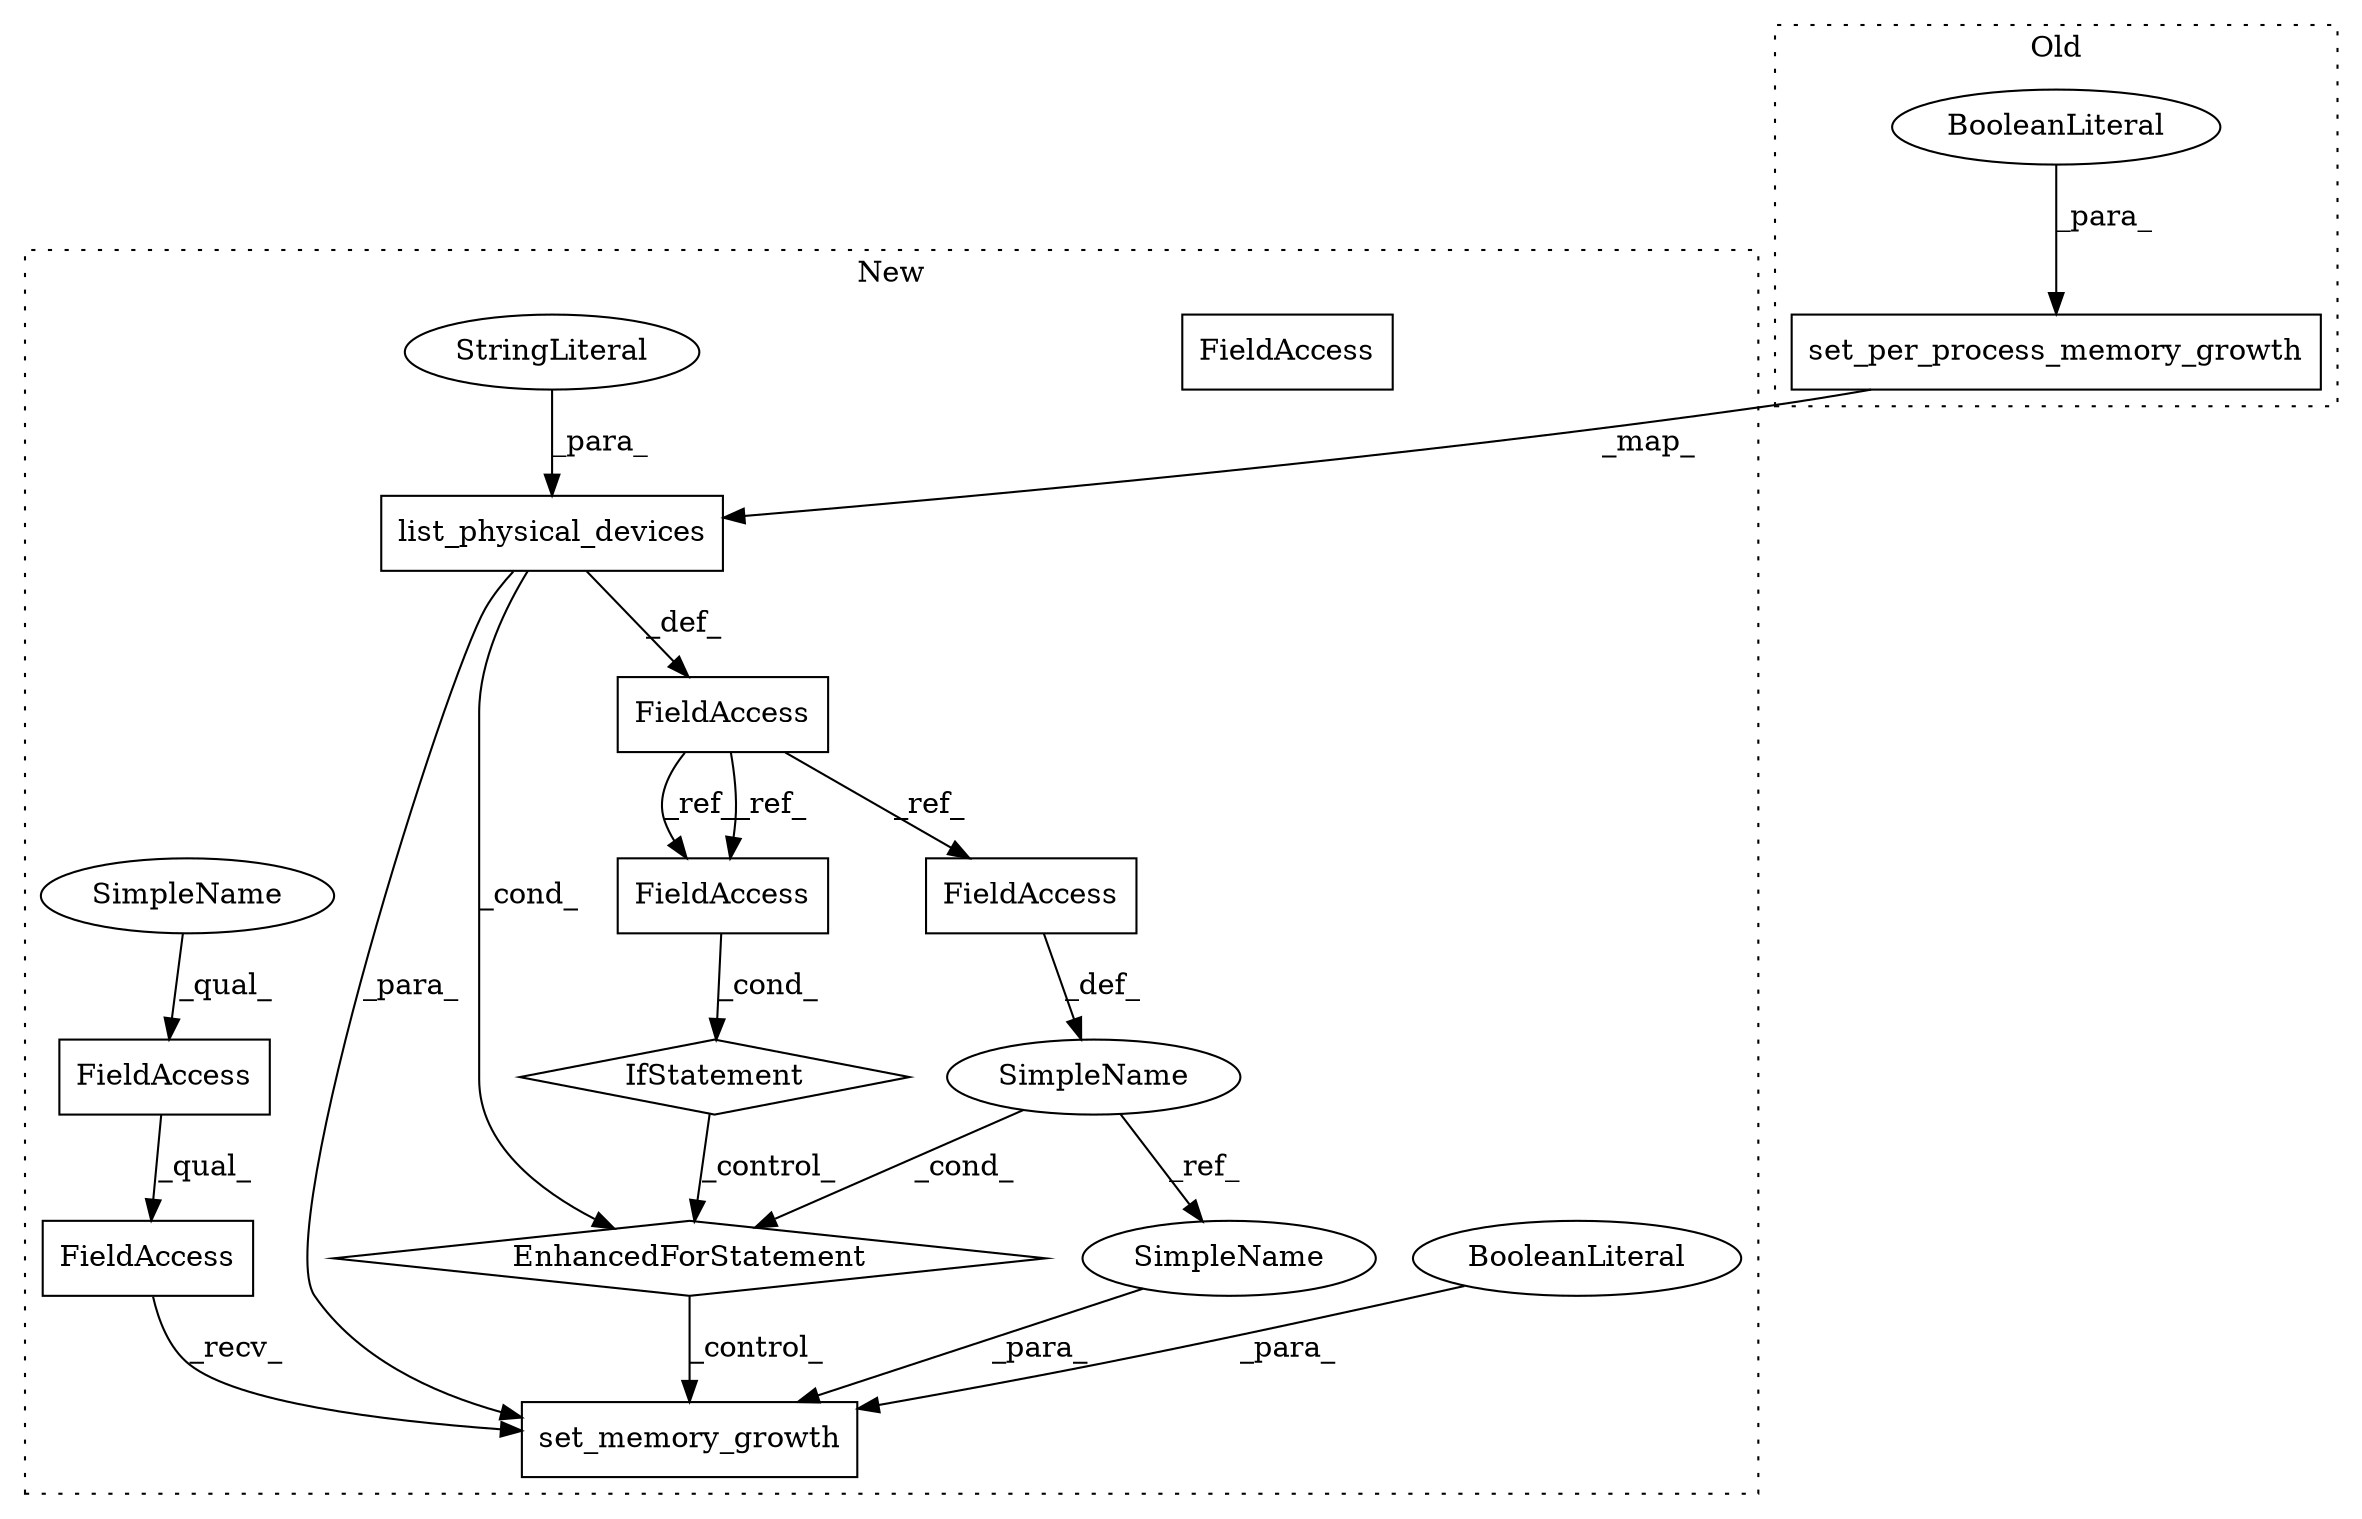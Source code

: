 digraph G {
subgraph cluster0 {
1 [label="set_per_process_memory_growth" a="32" s="328,362" l="30,1" shape="box"];
5 [label="BooleanLiteral" a="9" s="358" l="4" shape="ellipse"];
label = "Old";
style="dotted";
}
subgraph cluster1 {
2 [label="list_physical_devices" a="32" s="342,369" l="22,1" shape="box"];
3 [label="SimpleName" a="42" s="455" l="3" shape="ellipse"];
4 [label="EnhancedForStatement" a="70" s="394,465" l="57,2" shape="diamond"];
6 [label="set_memory_growth" a="32" s="508,534" l="18,1" shape="box"];
7 [label="FieldAccess" a="22" s="306" l="4" shape="box"];
8 [label="FieldAccess" a="22" s="380" l="4" shape="box"];
9 [label="IfStatement" a="25" s="376,384" l="4,2" shape="diamond"];
10 [label="BooleanLiteral" a="9" s="530" l="4" shape="ellipse"];
11 [label="StringLiteral" a="45" s="364" l="5" shape="ellipse"];
12 [label="FieldAccess" a="22" s="477" l="30" shape="box"];
13 [label="FieldAccess" a="22" s="477" l="17" shape="box"];
14 [label="FieldAccess" a="22" s="461" l="4" shape="box"];
15 [label="FieldAccess" a="22" s="380" l="4" shape="box"];
16 [label="SimpleName" a="42" s="526" l="3" shape="ellipse"];
17 [label="SimpleName" a="42" s="477" l="10" shape="ellipse"];
label = "New";
style="dotted";
}
1 -> 2 [label="_map_"];
2 -> 4 [label="_cond_"];
2 -> 6 [label="_para_"];
2 -> 7 [label="_def_"];
3 -> 4 [label="_cond_"];
3 -> 16 [label="_ref_"];
4 -> 6 [label="_control_"];
5 -> 1 [label="_para_"];
7 -> 15 [label="_ref_"];
7 -> 14 [label="_ref_"];
7 -> 15 [label="_ref_"];
9 -> 4 [label="_control_"];
10 -> 6 [label="_para_"];
11 -> 2 [label="_para_"];
12 -> 6 [label="_recv_"];
13 -> 12 [label="_qual_"];
14 -> 3 [label="_def_"];
15 -> 9 [label="_cond_"];
16 -> 6 [label="_para_"];
17 -> 13 [label="_qual_"];
}